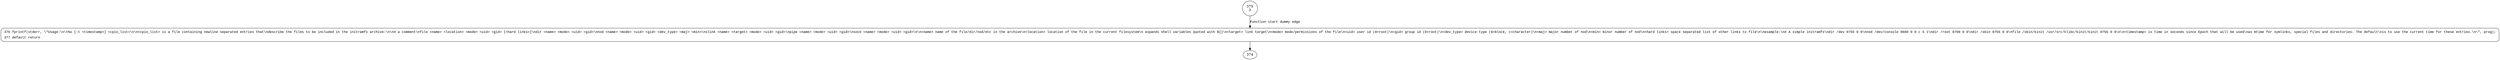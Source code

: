 digraph usage {
375 [shape="circle" label="375\n3"]
376 [shape="circle" label="376\n2"]
376 [style="filled,bold" penwidth="1" fillcolor="white" fontname="Courier New" shape="Mrecord" label=<<table border="0" cellborder="0" cellpadding="3" bgcolor="white"><tr><td align="right">376</td><td align="left">fprintf(stderr, \"Usage:\n\t%s [-t &lt;timestamp&gt;] &lt;cpio_list&gt;\n\n&lt;cpio_list&gt; is a file containing newline separated entries that\ndescribe the files to be included in the initramfs archive:\n\n# a comment\nfile &lt;name&gt; &lt;location&gt; &lt;mode&gt; &lt;uid&gt; &lt;gid&gt; [&lt;hard links&gt;]\ndir &lt;name&gt; &lt;mode&gt; &lt;uid&gt; &lt;gid&gt;\nnod &lt;name&gt; &lt;mode&gt; &lt;uid&gt; &lt;gid&gt; &lt;dev_type&gt; &lt;maj&gt; &lt;min&gt;\nslink &lt;name&gt; &lt;target&gt; &lt;mode&gt; &lt;uid&gt; &lt;gid&gt;\npipe &lt;name&gt; &lt;mode&gt; &lt;uid&gt; &lt;gid&gt;\nsock &lt;name&gt; &lt;mode&gt; &lt;uid&gt; &lt;gid&gt;\n\n&lt;name&gt; name of the file/dir/nod/etc in the archive\n&lt;location&gt; location of the file in the current filesystem\n expands shell variables quoted with $&#123;&#125;\n&lt;target&gt; link target\n&lt;mode&gt; mode/permissions of the file\n&lt;uid&gt; user id (0=root)\n&lt;gid&gt; group id (0=root)\n&lt;dev_type&gt; device type (b=block, c=character)\n&lt;maj&gt; major number of nod\n&lt;min&gt; minor number of nod\n&lt;hard links&gt; space separated list of other links to file\n\nexample:\n# A simple initramfs\ndir /dev 0755 0 0\nnod /dev/console 0600 0 0 c 5 1\ndir /root 0700 0 0\ndir /sbin 0755 0 0\nfile /sbin/kinit /usr/src/klibc/kinit/kinit 0755 0 0\n\n&lt;timestamp&gt; is time in seconds since Epoch that will be used\nas mtime for symlinks, special files and directories. The default\nis to use the current time for these entries.\n\", prog);</td></tr><tr><td align="right">377</td><td align="left">default return</td></tr></table>>]
376 -> 374[label=""]
375 -> 376 [label="Function start dummy edge" fontname="Courier New"]
}